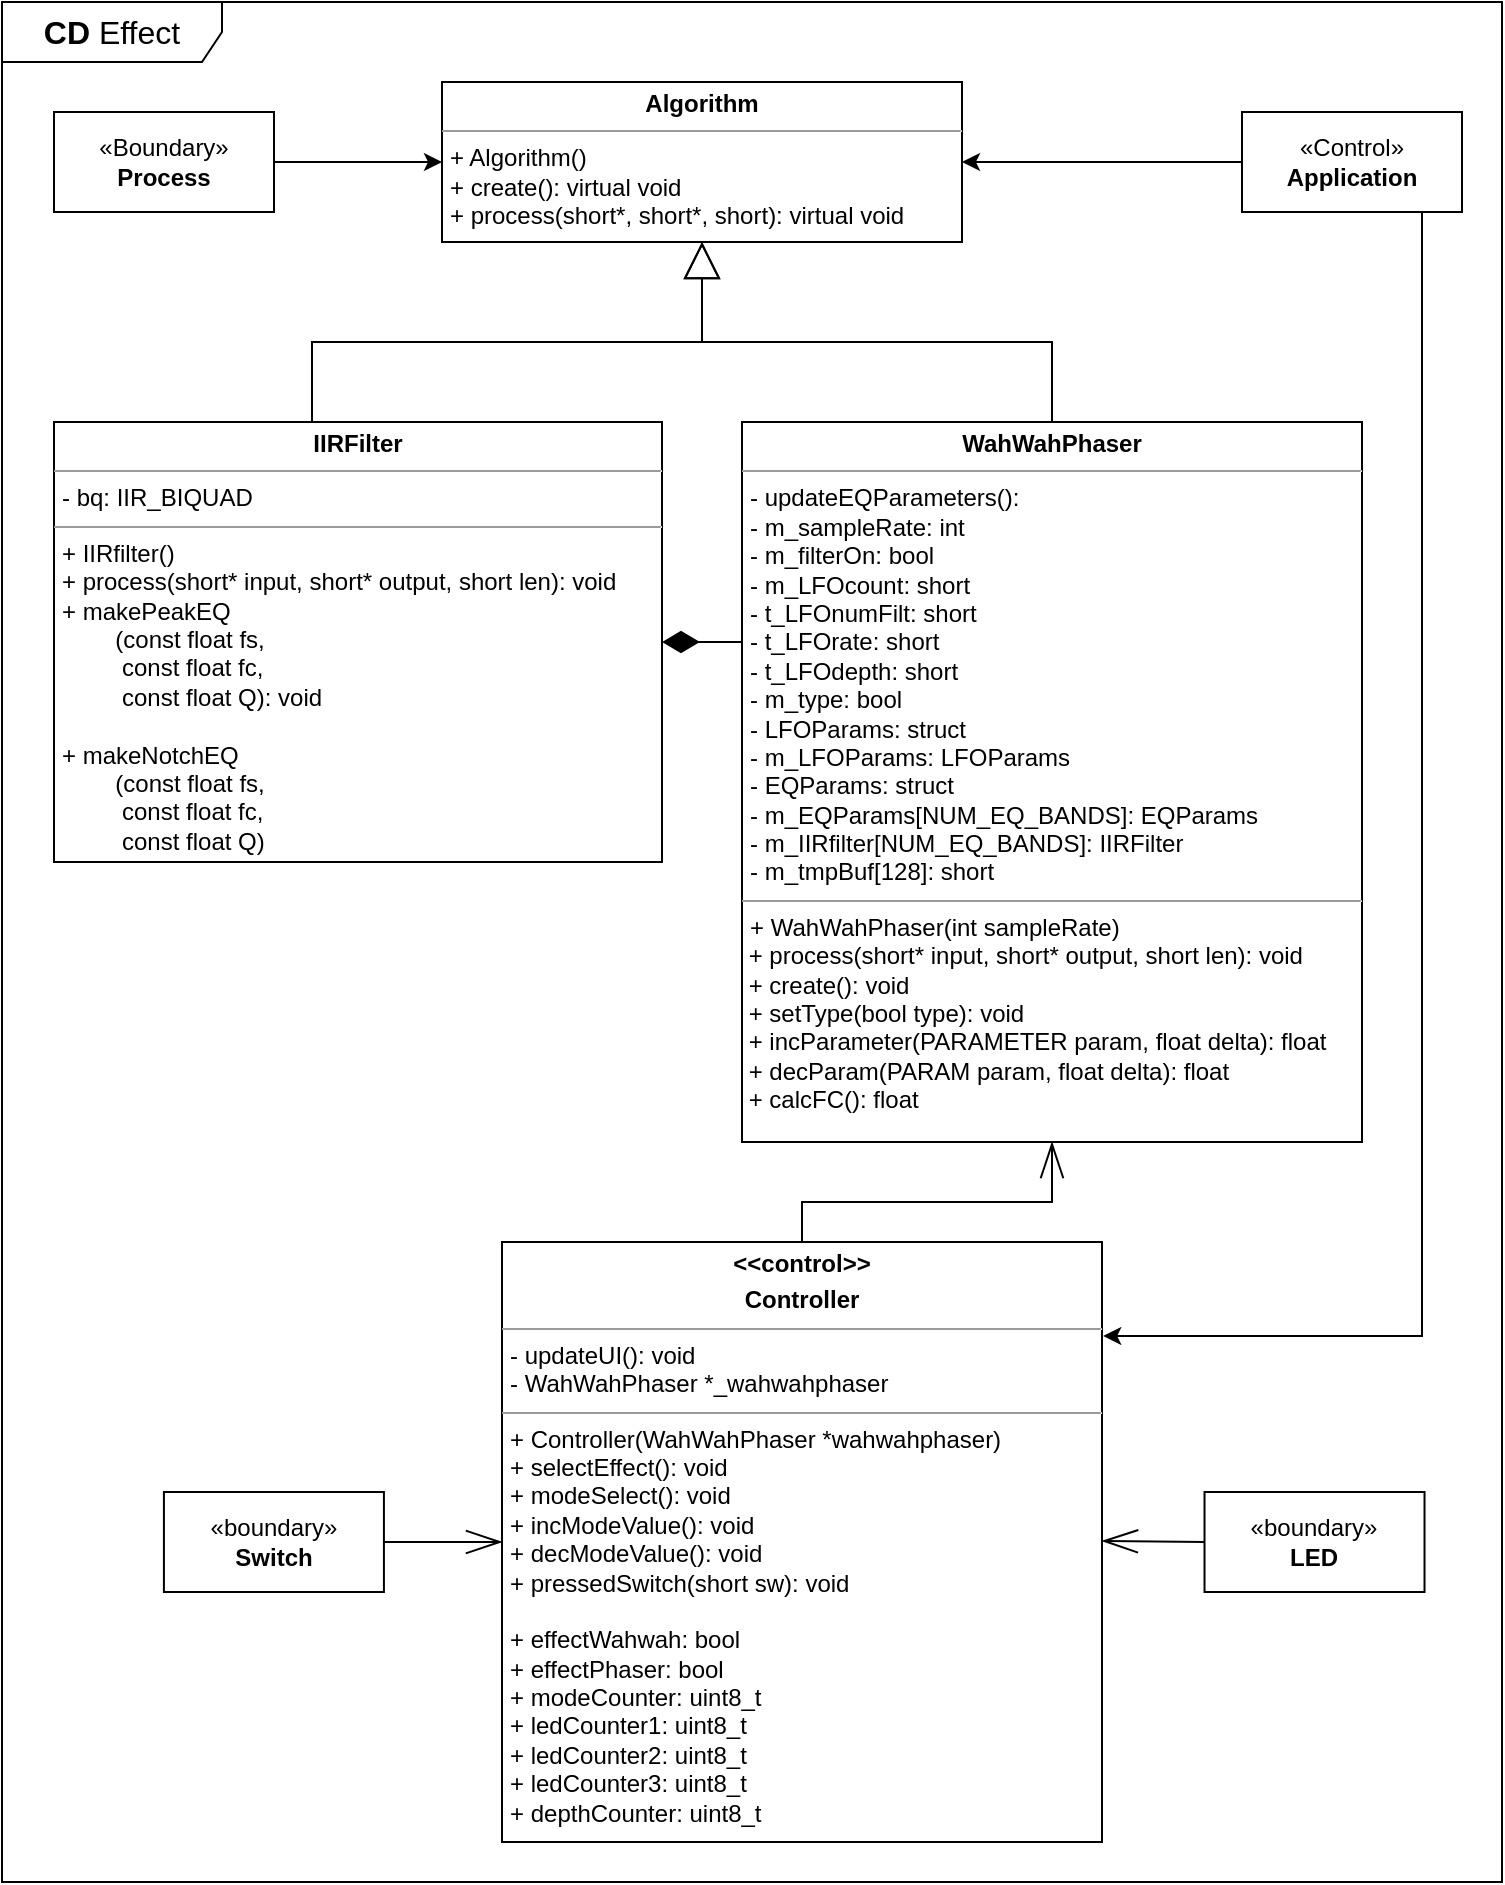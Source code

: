 <mxfile version="21.3.7" type="github">
  <diagram name="Page-1" id="mkyZBIC4lGWMKzQgHTyW">
    <mxGraphModel dx="683" dy="1066" grid="1" gridSize="10" guides="1" tooltips="1" connect="1" arrows="1" fold="1" page="0" pageScale="1" pageWidth="850" pageHeight="1100" math="0" shadow="0">
      <root>
        <mxCell id="0" />
        <mxCell id="1" parent="0" />
        <mxCell id="U-eBqJCdHDlBayXhLPOj-1" value="«Boundary»&lt;br&gt;&lt;b&gt;Process&lt;/b&gt;" style="html=1;whiteSpace=wrap;" parent="1" vertex="1">
          <mxGeometry x="36" y="315" width="110" height="50" as="geometry" />
        </mxCell>
        <mxCell id="U-eBqJCdHDlBayXhLPOj-3" value="" style="edgeStyle=orthogonalEdgeStyle;rounded=0;orthogonalLoop=1;jettySize=auto;html=1;" parent="1" source="U-eBqJCdHDlBayXhLPOj-1" target="U-eBqJCdHDlBayXhLPOj-2" edge="1">
          <mxGeometry relative="1" as="geometry" />
        </mxCell>
        <mxCell id="U-eBqJCdHDlBayXhLPOj-2" value="&lt;p style=&quot;margin:0px;margin-top:4px;text-align:center;&quot;&gt;&lt;b&gt;Algorithm&lt;/b&gt;&lt;/p&gt;&lt;hr size=&quot;1&quot;&gt;&lt;p style=&quot;margin:0px;margin-left:4px;&quot;&gt;&lt;span style=&quot;background-color: initial;&quot;&gt;+ Algorithm()&lt;/span&gt;&lt;/p&gt;&lt;p style=&quot;margin:0px;margin-left:4px;&quot;&gt;&lt;span style=&quot;background-color: initial;&quot;&gt;+ create(): virtual void&lt;/span&gt;&lt;br&gt;&lt;span style=&quot;background-color: initial;&quot;&gt;+ process(short*, short*, short): virtual void&lt;/span&gt;&lt;br&gt;&lt;/p&gt;&lt;p style=&quot;margin:0px;margin-left:4px;&quot;&gt;&lt;br&gt;&lt;/p&gt;" style="verticalAlign=top;align=left;overflow=fill;fontSize=12;fontFamily=Helvetica;html=1;whiteSpace=wrap;" parent="1" vertex="1">
          <mxGeometry x="230" y="300" width="260" height="80" as="geometry" />
        </mxCell>
        <mxCell id="U-eBqJCdHDlBayXhLPOj-7" value="&lt;p style=&quot;margin:0px;margin-top:4px;text-align:center;&quot;&gt;&lt;b&gt;IIRFilter&lt;/b&gt;&lt;/p&gt;&lt;hr size=&quot;1&quot;&gt;&lt;p style=&quot;margin:0px;margin-left:4px;&quot;&gt;- bq: IIR_BIQUAD&lt;/p&gt;&lt;hr size=&quot;1&quot;&gt;&lt;p style=&quot;margin:0px;margin-left:4px;&quot;&gt;+ IIRfilter()&lt;/p&gt;&lt;p style=&quot;margin:0px;margin-left:4px;&quot;&gt;+ process(short* input, short* output, short len): void&lt;br&gt;+ makePeakEQ&lt;/p&gt;&lt;p style=&quot;margin:0px;margin-left:4px;&quot;&gt;&lt;span style=&quot;white-space: pre;&quot;&gt;&#x9;&lt;/span&gt;(const float fs,&lt;br&gt;                     &lt;span style=&quot;white-space: pre;&quot;&gt;&#x9;&lt;/span&gt;&amp;nbsp;const float fc,&lt;br&gt;                     &lt;span style=&quot;white-space: pre;&quot;&gt;&#x9;&lt;/span&gt;&amp;nbsp;const float Q): void&lt;br&gt;&lt;/p&gt;&lt;p style=&quot;margin:0px;margin-left:4px;&quot;&gt;&lt;br&gt;&lt;/p&gt;&lt;p style=&quot;margin:0px;margin-left:4px;&quot;&gt;+ makeNotchEQ&lt;/p&gt;&lt;p style=&quot;margin:0px;margin-left:4px;&quot;&gt;&lt;span style=&quot;white-space: pre;&quot;&gt;&#x9;&lt;/span&gt;(const float fs,&lt;br&gt;                     &lt;span style=&quot;white-space: pre;&quot;&gt;&#x9;&lt;/span&gt;&amp;nbsp;const float fc,&lt;br&gt;                     &lt;span style=&quot;white-space: pre;&quot;&gt;&#x9;&lt;/span&gt;&amp;nbsp;const float Q)&lt;br&gt;&lt;/p&gt;" style="verticalAlign=top;align=left;overflow=fill;fontSize=12;fontFamily=Helvetica;html=1;whiteSpace=wrap;" parent="1" vertex="1">
          <mxGeometry x="36" y="470" width="304" height="220" as="geometry" />
        </mxCell>
        <mxCell id="U-eBqJCdHDlBayXhLPOj-13" style="edgeStyle=orthogonalEdgeStyle;rounded=0;orthogonalLoop=1;jettySize=auto;html=1;exitX=0;exitY=0.5;exitDx=0;exitDy=0;entryX=1;entryY=0.5;entryDx=0;entryDy=0;endArrow=diamondThin;endFill=1;strokeWidth=1;endSize=16;" parent="1" source="U-eBqJCdHDlBayXhLPOj-9" target="U-eBqJCdHDlBayXhLPOj-7" edge="1">
          <mxGeometry relative="1" as="geometry">
            <mxPoint x="626" y="648" as="sourcePoint" />
            <Array as="points">
              <mxPoint x="400" y="580" />
              <mxPoint x="400" y="580" />
            </Array>
          </mxGeometry>
        </mxCell>
        <mxCell id="U-eBqJCdHDlBayXhLPOj-9" value="&lt;p style=&quot;margin:0px;margin-top:4px;text-align:center;&quot;&gt;&lt;b&gt;WahWahPhaser&lt;/b&gt;&lt;/p&gt;&lt;hr size=&quot;1&quot;&gt;&lt;p style=&quot;margin:0px;margin-left:4px;&quot;&gt;-&amp;nbsp;updateEQParameters():&amp;nbsp;&lt;br&gt;- m_sampleRate: int&lt;br&gt;&lt;/p&gt;&lt;p style=&quot;margin:0px;margin-left:4px;&quot;&gt;- m_filterOn: bool&lt;/p&gt;&lt;p style=&quot;margin:0px;margin-left:4px;&quot;&gt;- m_LFOcount: short&lt;/p&gt;&lt;p style=&quot;margin:0px;margin-left:4px;&quot;&gt;- t_LFOnumFilt: short&lt;br&gt;&lt;/p&gt;&lt;p style=&quot;margin:0px;margin-left:4px;&quot;&gt;- t_LFOrate: short&lt;br&gt;&lt;/p&gt;&lt;p style=&quot;margin:0px;margin-left:4px;&quot;&gt;- t_LFOdepth: short&lt;br&gt;&lt;/p&gt;&lt;p style=&quot;margin:0px;margin-left:4px;&quot;&gt;- m_type: bool&lt;/p&gt;&lt;p style=&quot;margin:0px;margin-left:4px;&quot;&gt;- LFOParams: struct&lt;/p&gt;&lt;p style=&quot;margin:0px;margin-left:4px;&quot;&gt;- m_LFOParams: LFOParams&lt;br&gt;&lt;/p&gt;&lt;p style=&quot;margin:0px;margin-left:4px;&quot;&gt;- EQParams: struct&lt;/p&gt;&lt;p style=&quot;margin:0px;margin-left:4px;&quot;&gt;- m_EQParams[NUM_EQ_BANDS]: EQParams&lt;/p&gt;&lt;p style=&quot;margin:0px;margin-left:4px;&quot;&gt;- m_IIRfilter[NUM_EQ_BANDS]: IIRFilter&lt;span style=&quot;background-color: initial;&quot;&gt;&amp;nbsp;&lt;/span&gt;&lt;/p&gt;&lt;p style=&quot;margin:0px;margin-left:4px;&quot;&gt;- m_tmpBuf[128]: short&lt;/p&gt;&lt;hr size=&quot;1&quot;&gt;&lt;p style=&quot;margin:0px;margin-left:4px;&quot;&gt;+ WahWahPhaser(int sampleRate)&lt;/p&gt;&lt;p style=&quot;margin:0px;margin-left:4px;&quot;&gt;&lt;/p&gt;&amp;nbsp;+ process(short* input, short* output, short len): void&lt;br&gt;&amp;nbsp;+ create(): void&lt;br&gt;&amp;nbsp;+&amp;nbsp;setType(bool type): void&amp;nbsp;&lt;br&gt;&amp;nbsp;+ incParameter(PARAMETER param, float delta): float&lt;br&gt;&amp;nbsp;+ decParam(PARAM param, float delta): float&lt;br&gt;&amp;nbsp;+ calcFC(): float" style="verticalAlign=top;align=left;overflow=fill;fontSize=12;fontFamily=Helvetica;html=1;whiteSpace=wrap;" parent="1" vertex="1">
          <mxGeometry x="380" y="470" width="310" height="360" as="geometry" />
        </mxCell>
        <mxCell id="U-eBqJCdHDlBayXhLPOj-17" style="edgeStyle=orthogonalEdgeStyle;rounded=0;orthogonalLoop=1;jettySize=auto;html=1;exitX=0.5;exitY=0;exitDx=0;exitDy=0;entryX=0.5;entryY=1;entryDx=0;entryDy=0;endArrow=block;endFill=0;endSize=16;targetPerimeterSpacing=6;" parent="1" source="U-eBqJCdHDlBayXhLPOj-9" target="U-eBqJCdHDlBayXhLPOj-2" edge="1">
          <mxGeometry relative="1" as="geometry">
            <mxPoint x="390.96" y="390" as="targetPoint" />
          </mxGeometry>
        </mxCell>
        <mxCell id="U-eBqJCdHDlBayXhLPOj-21" style="edgeStyle=orthogonalEdgeStyle;rounded=0;orthogonalLoop=1;jettySize=auto;html=1;exitX=0;exitY=0.5;exitDx=0;exitDy=0;entryX=1;entryY=0.5;entryDx=0;entryDy=0;" parent="1" source="U-eBqJCdHDlBayXhLPOj-20" target="U-eBqJCdHDlBayXhLPOj-2" edge="1">
          <mxGeometry relative="1" as="geometry" />
        </mxCell>
        <mxCell id="U-eBqJCdHDlBayXhLPOj-22" style="edgeStyle=orthogonalEdgeStyle;rounded=0;orthogonalLoop=1;jettySize=auto;html=1;exitX=0.5;exitY=1;exitDx=0;exitDy=0;entryX=1.002;entryY=0.158;entryDx=0;entryDy=0;entryPerimeter=0;" parent="1" source="U-eBqJCdHDlBayXhLPOj-20" target="U-eBqJCdHDlBayXhLPOj-23" edge="1">
          <mxGeometry relative="1" as="geometry">
            <mxPoint x="756.118" y="820" as="targetPoint" />
            <Array as="points">
              <mxPoint x="720" y="365" />
              <mxPoint x="720" y="927" />
              <mxPoint x="561" y="927" />
            </Array>
          </mxGeometry>
        </mxCell>
        <mxCell id="U-eBqJCdHDlBayXhLPOj-20" value="«Control»&lt;br&gt;&lt;b&gt;Application&lt;/b&gt;" style="html=1;whiteSpace=wrap;" parent="1" vertex="1">
          <mxGeometry x="630" y="315" width="110" height="50" as="geometry" />
        </mxCell>
        <mxCell id="U-eBqJCdHDlBayXhLPOj-23" value="&lt;p style=&quot;margin:0px;margin-top:4px;text-align:center;&quot;&gt;&lt;b&gt;&amp;lt;&amp;lt;control&amp;gt;&amp;gt;&lt;/b&gt;&lt;/p&gt;&lt;p style=&quot;margin:0px;margin-top:4px;text-align:center;&quot;&gt;&lt;b&gt;Controller&lt;/b&gt;&lt;/p&gt;&lt;hr size=&quot;1&quot;&gt;&lt;p style=&quot;margin:0px;margin-left:4px;&quot;&gt;- updateUI(): void&lt;/p&gt;&lt;p style=&quot;margin:0px;margin-left:4px;&quot;&gt;- WahWahPhaser *_wahwahphaser&lt;/p&gt;&lt;hr size=&quot;1&quot;&gt;&lt;p style=&quot;margin:0px;margin-left:4px;&quot;&gt;+ Controller(WahWahPhaser *wahwahphaser)&lt;/p&gt;&lt;p style=&quot;margin:0px;margin-left:4px;&quot;&gt;+ selectEffect(): void&lt;/p&gt;&lt;p style=&quot;margin:0px;margin-left:4px;&quot;&gt;+ modeSelect(): void&lt;/p&gt;&lt;p style=&quot;margin:0px;margin-left:4px;&quot;&gt;+ incModeValue(): void&lt;/p&gt;&lt;p style=&quot;margin:0px;margin-left:4px;&quot;&gt;+ decModeValue(): void&lt;/p&gt;&lt;p style=&quot;margin:0px;margin-left:4px;&quot;&gt;+ pressedSwitch(short sw): void&lt;/p&gt;&lt;p style=&quot;margin:0px;margin-left:4px;&quot;&gt;&lt;br&gt;&lt;/p&gt;&lt;p style=&quot;margin:0px;margin-left:4px;&quot;&gt;+ effectWahwah: bool&lt;/p&gt;&lt;p style=&quot;margin:0px;margin-left:4px;&quot;&gt;+ effectPhaser: bool&lt;br&gt;&lt;/p&gt;&lt;p style=&quot;margin:0px;margin-left:4px;&quot;&gt;+ modeCounter: uint8_t&lt;/p&gt;&lt;p style=&quot;margin:0px;margin-left:4px;&quot;&gt;+ ledCounter1: uint8_t&lt;br&gt;&lt;/p&gt;&lt;p style=&quot;margin:0px;margin-left:4px;&quot;&gt;+ ledCounter2: uint8_t&lt;br&gt;&lt;/p&gt;&lt;p style=&quot;margin:0px;margin-left:4px;&quot;&gt;+ ledCounter3: uint8_t&lt;br&gt;&lt;/p&gt;&lt;p style=&quot;margin:0px;margin-left:4px;&quot;&gt;+ depthCounter: uint8_t&lt;br&gt;&lt;/p&gt;" style="verticalAlign=top;align=left;overflow=fill;fontSize=12;fontFamily=Helvetica;html=1;whiteSpace=wrap;" parent="1" vertex="1">
          <mxGeometry x="260" y="880" width="300" height="300" as="geometry" />
        </mxCell>
        <mxCell id="U-eBqJCdHDlBayXhLPOj-25" style="edgeStyle=orthogonalEdgeStyle;rounded=0;orthogonalLoop=1;jettySize=auto;html=1;exitX=1;exitY=0.5;exitDx=0;exitDy=0;entryX=0;entryY=0.5;entryDx=0;entryDy=0;endArrow=openThin;endFill=0;endSize=16;" parent="1" source="U-eBqJCdHDlBayXhLPOj-24" target="U-eBqJCdHDlBayXhLPOj-23" edge="1">
          <mxGeometry relative="1" as="geometry" />
        </mxCell>
        <mxCell id="U-eBqJCdHDlBayXhLPOj-24" value="«boundary»&lt;br&gt;&lt;b&gt;Switch&lt;/b&gt;" style="html=1;whiteSpace=wrap;" parent="1" vertex="1">
          <mxGeometry x="90.96" y="1005" width="110" height="50" as="geometry" />
        </mxCell>
        <mxCell id="U-eBqJCdHDlBayXhLPOj-27" style="edgeStyle=orthogonalEdgeStyle;rounded=0;orthogonalLoop=1;jettySize=auto;html=1;exitX=0;exitY=0.5;exitDx=0;exitDy=0;entryX=0.999;entryY=0.684;entryDx=0;entryDy=0;endArrow=openThin;endFill=0;endSize=16;entryPerimeter=0;" parent="1" source="U-eBqJCdHDlBayXhLPOj-26" edge="1">
          <mxGeometry relative="1" as="geometry">
            <mxPoint x="560.0" y="1029.48" as="targetPoint" />
          </mxGeometry>
        </mxCell>
        <mxCell id="U-eBqJCdHDlBayXhLPOj-26" value="«boundary»&lt;br&gt;&lt;b&gt;LED&lt;/b&gt;" style="html=1;whiteSpace=wrap;" parent="1" vertex="1">
          <mxGeometry x="611.26" y="1005" width="110" height="50" as="geometry" />
        </mxCell>
        <mxCell id="FJfCPhcnQLnR4iK8ZX7p-1" value="&lt;font style=&quot;font-size: 16px;&quot;&gt;&lt;b&gt;CD&amp;nbsp;&lt;/b&gt;Effect&lt;/font&gt;" style="shape=umlFrame;whiteSpace=wrap;html=1;pointerEvents=0;width=110;height=30;" parent="1" vertex="1">
          <mxGeometry x="10" y="260" width="750" height="940" as="geometry" />
        </mxCell>
        <mxCell id="xwgXwGr0kcPOqxEaEtM4-1" style="edgeStyle=orthogonalEdgeStyle;rounded=0;orthogonalLoop=1;jettySize=auto;html=1;exitX=0.5;exitY=0;exitDx=0;exitDy=0;entryX=0.5;entryY=1;entryDx=0;entryDy=0;endArrow=block;endFill=0;endSize=16;targetPerimeterSpacing=6;" parent="1" source="U-eBqJCdHDlBayXhLPOj-7" target="U-eBqJCdHDlBayXhLPOj-2" edge="1">
          <mxGeometry relative="1" as="geometry">
            <mxPoint x="375" y="390" as="targetPoint" />
            <mxPoint x="376" y="460" as="sourcePoint" />
            <Array as="points">
              <mxPoint x="165" y="430" />
              <mxPoint x="360" y="430" />
            </Array>
          </mxGeometry>
        </mxCell>
        <mxCell id="xwgXwGr0kcPOqxEaEtM4-2" style="edgeStyle=orthogonalEdgeStyle;rounded=0;orthogonalLoop=1;jettySize=auto;html=1;exitX=0.5;exitY=0;exitDx=0;exitDy=0;entryX=0.5;entryY=1;entryDx=0;entryDy=0;endArrow=openThin;endFill=0;strokeWidth=1;endSize=16;" parent="1" source="U-eBqJCdHDlBayXhLPOj-23" target="U-eBqJCdHDlBayXhLPOj-9" edge="1">
          <mxGeometry relative="1" as="geometry">
            <mxPoint x="460" y="590" as="sourcePoint" />
            <Array as="points">
              <mxPoint x="410" y="860" />
              <mxPoint x="535" y="860" />
            </Array>
            <mxPoint x="360" y="590" as="targetPoint" />
          </mxGeometry>
        </mxCell>
      </root>
    </mxGraphModel>
  </diagram>
</mxfile>

